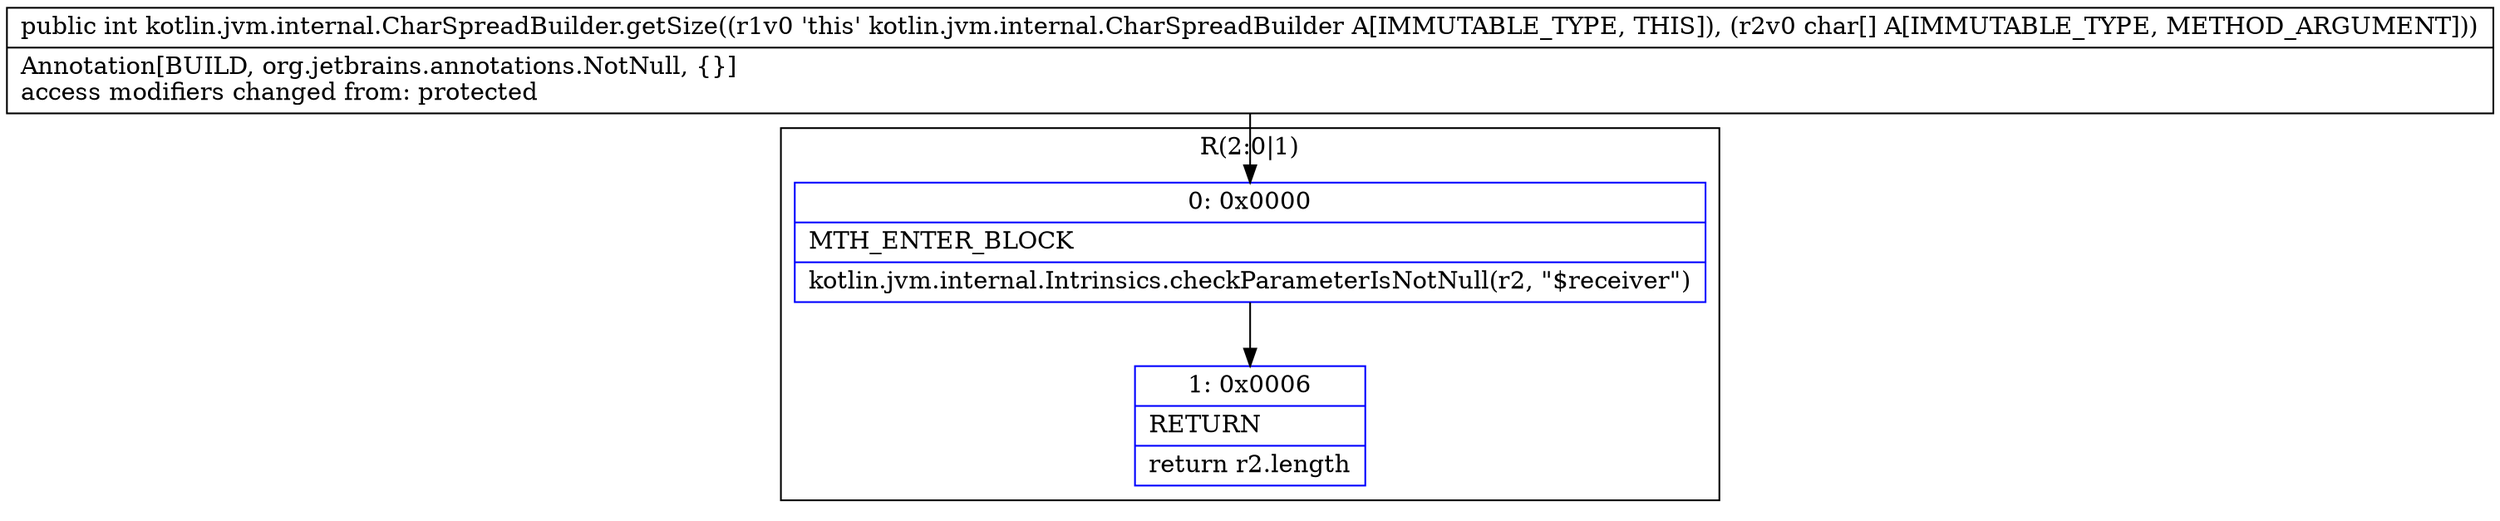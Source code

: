 digraph "CFG forkotlin.jvm.internal.CharSpreadBuilder.getSize([C)I" {
subgraph cluster_Region_695529608 {
label = "R(2:0|1)";
node [shape=record,color=blue];
Node_0 [shape=record,label="{0\:\ 0x0000|MTH_ENTER_BLOCK\l|kotlin.jvm.internal.Intrinsics.checkParameterIsNotNull(r2, \"$receiver\")\l}"];
Node_1 [shape=record,label="{1\:\ 0x0006|RETURN\l|return r2.length\l}"];
}
MethodNode[shape=record,label="{public int kotlin.jvm.internal.CharSpreadBuilder.getSize((r1v0 'this' kotlin.jvm.internal.CharSpreadBuilder A[IMMUTABLE_TYPE, THIS]), (r2v0 char[] A[IMMUTABLE_TYPE, METHOD_ARGUMENT]))  | Annotation[BUILD, org.jetbrains.annotations.NotNull, \{\}]\laccess modifiers changed from: protected\l}"];
MethodNode -> Node_0;
Node_0 -> Node_1;
}


